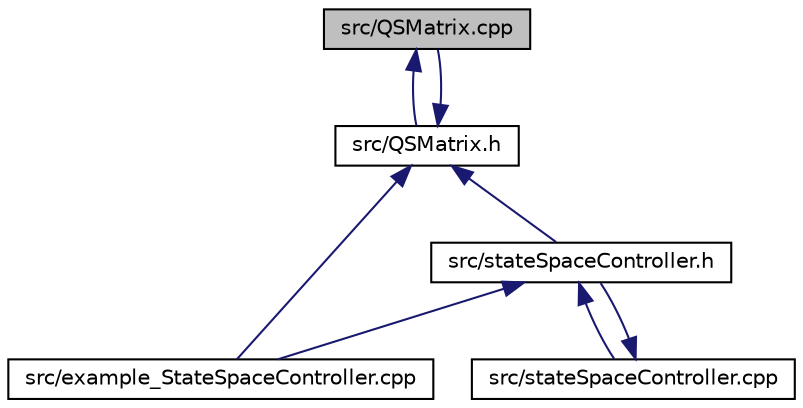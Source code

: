 digraph "src/QSMatrix.cpp"
{
  edge [fontname="Helvetica",fontsize="10",labelfontname="Helvetica",labelfontsize="10"];
  node [fontname="Helvetica",fontsize="10",shape=record];
  Node7 [label="src/QSMatrix.cpp",height=0.2,width=0.4,color="black", fillcolor="grey75", style="filled", fontcolor="black"];
  Node7 -> Node8 [dir="back",color="midnightblue",fontsize="10",style="solid"];
  Node8 [label="src/QSMatrix.h",height=0.2,width=0.4,color="black", fillcolor="white", style="filled",URL="$QSMatrix_8h.html",tooltip="QSMatrix class header. "];
  Node8 -> Node9 [dir="back",color="midnightblue",fontsize="10",style="solid"];
  Node9 [label="src/stateSpaceController.h",height=0.2,width=0.4,color="black", fillcolor="white", style="filled",URL="$stateSpaceController_8h.html",tooltip="StateSpaceController class header. "];
  Node9 -> Node10 [dir="back",color="midnightblue",fontsize="10",style="solid"];
  Node10 [label="src/example_StateSpaceController.cpp",height=0.2,width=0.4,color="black", fillcolor="white", style="filled",URL="$example__StateSpaceController_8cpp.html",tooltip="This script demonstrates some StateSpaceController functions. "];
  Node9 -> Node11 [dir="back",color="midnightblue",fontsize="10",style="solid"];
  Node11 [label="src/stateSpaceController.cpp",height=0.2,width=0.4,color="black", fillcolor="white", style="filled",URL="$stateSpaceController_8cpp.html",tooltip="StateSpaceController class source file. "];
  Node11 -> Node9 [dir="back",color="midnightblue",fontsize="10",style="solid"];
  Node8 -> Node7 [dir="back",color="midnightblue",fontsize="10",style="solid"];
  Node8 -> Node10 [dir="back",color="midnightblue",fontsize="10",style="solid"];
}
